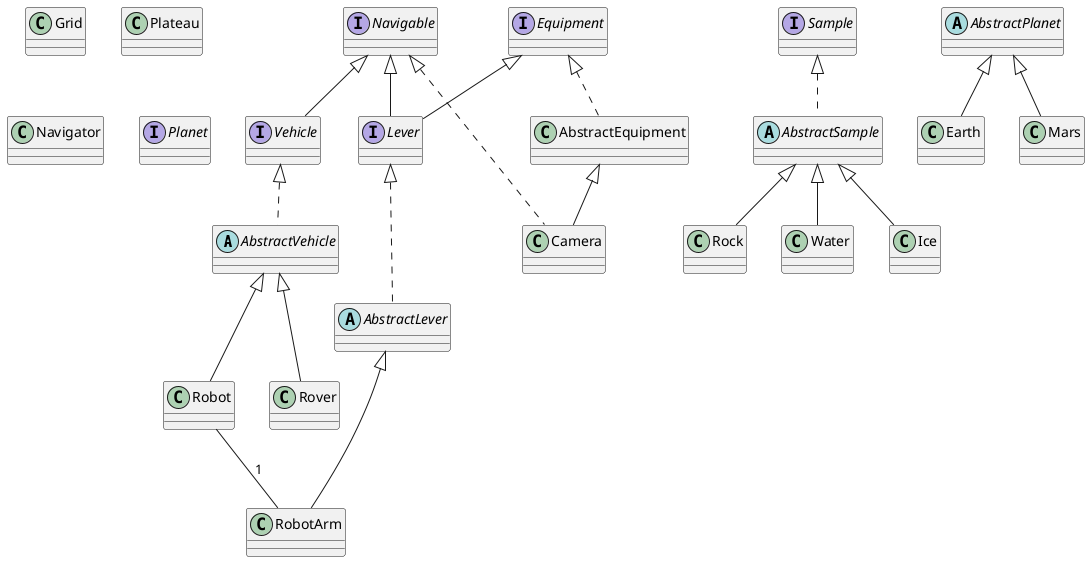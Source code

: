@startuml
'https://plantuml.com/class-diagram
abstract class AbstractVehicle implements Vehicle{
}
interface Vehicle extends Navigable{
}

class Robot extends AbstractVehicle{
}
interface Lever extends Equipment,Navigable{}
abstract class AbstractLever implements Lever{}
class RobotArm extends AbstractLever{}
class Rover extends AbstractVehicle{}
class Grid{}

class Plateau{}
interface Equipment{}
class AbstractEquipment implements Equipment{}

class Camera extends AbstractEquipment implements Navigable{}
interface Sample{}
abstract class AbstractSample implements Sample{}
class Rock extends AbstractSample{
}
class Water extends AbstractSample{
}
class Ice extends AbstractSample{
}
interface Navigable{}

class Navigator{
}


Robot -- RobotArm :1

interface Planet{}
abstract class AbstractPlanet{}

class Earth extends AbstractPlanet{}
class Mars extends AbstractPlanet{}

@enduml